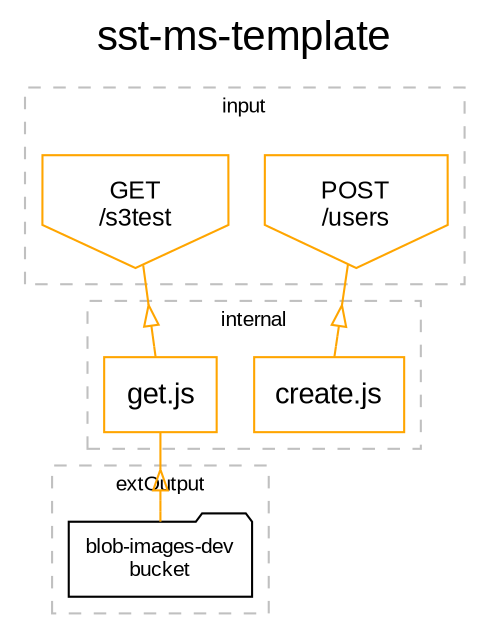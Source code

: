 digraph {
        node [shape=plaintext fontname="Arial" fontsize="10"]
        edge [fontname="Arial" fontsize="10"]
        subgraph cluster0 {
            label="internal"
            fontname="Arial"
            fontsize=10
            color=grey
            style=dashed
            node0 [ shape=box color=orange label=<
            <table border="0" cellborder="0" cellspacing="0">
            <tr><td align="left"><font point-size="14">create.js</font></td></tr>
            </table>>]
        node1 [ shape=box color=orange label=<
            <table border="0" cellborder="0" cellspacing="0">
            <tr><td align="left"><font point-size="14">get.js</font></td></tr>
            </table>>]
    }
    subgraph cluster1 {
            label="input"
            fontname="Arial"
            fontsize=10
            color=grey
            style=dashed
            node2 [ shape=invhouse color=orange fontsize=12 label="POST\n/users"]
        node3 [ shape=invhouse color=orange fontsize=12 label="GET\n/s3test"]
    }
    subgraph cluster2 {
            label="extOutput"
            fontname="Arial"
            fontsize=10
            color=grey
            style=dashed
            node4 [shape=folder label="blob-images-dev\nbucket"]
    }
    node2 -> node0 [color=orange arrowhead=nonenonenoneoinv]
    node3 -> node1 [color=orange arrowhead=nonenonenoneoinv]
    node1 -> node4 [color=orange arrowhead=nonenonenoneoinv]

    labelloc="t"
    fontname="Arial"
    fontsize="20"
    label="sst-ms-template"
}